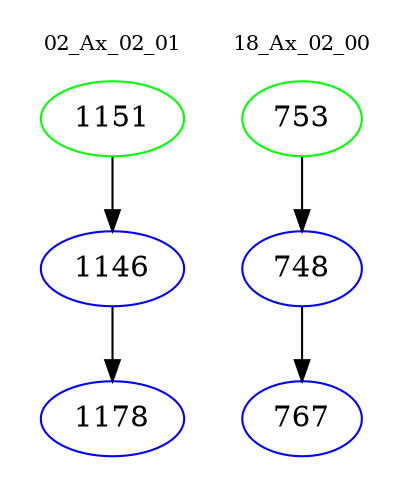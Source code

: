 digraph{
subgraph cluster_0 {
color = white
label = "02_Ax_02_01";
fontsize=10;
T0_1151 [label="1151", color="green"]
T0_1151 -> T0_1146 [color="black"]
T0_1146 [label="1146", color="blue"]
T0_1146 -> T0_1178 [color="black"]
T0_1178 [label="1178", color="blue"]
}
subgraph cluster_1 {
color = white
label = "18_Ax_02_00";
fontsize=10;
T1_753 [label="753", color="green"]
T1_753 -> T1_748 [color="black"]
T1_748 [label="748", color="blue"]
T1_748 -> T1_767 [color="black"]
T1_767 [label="767", color="blue"]
}
}
